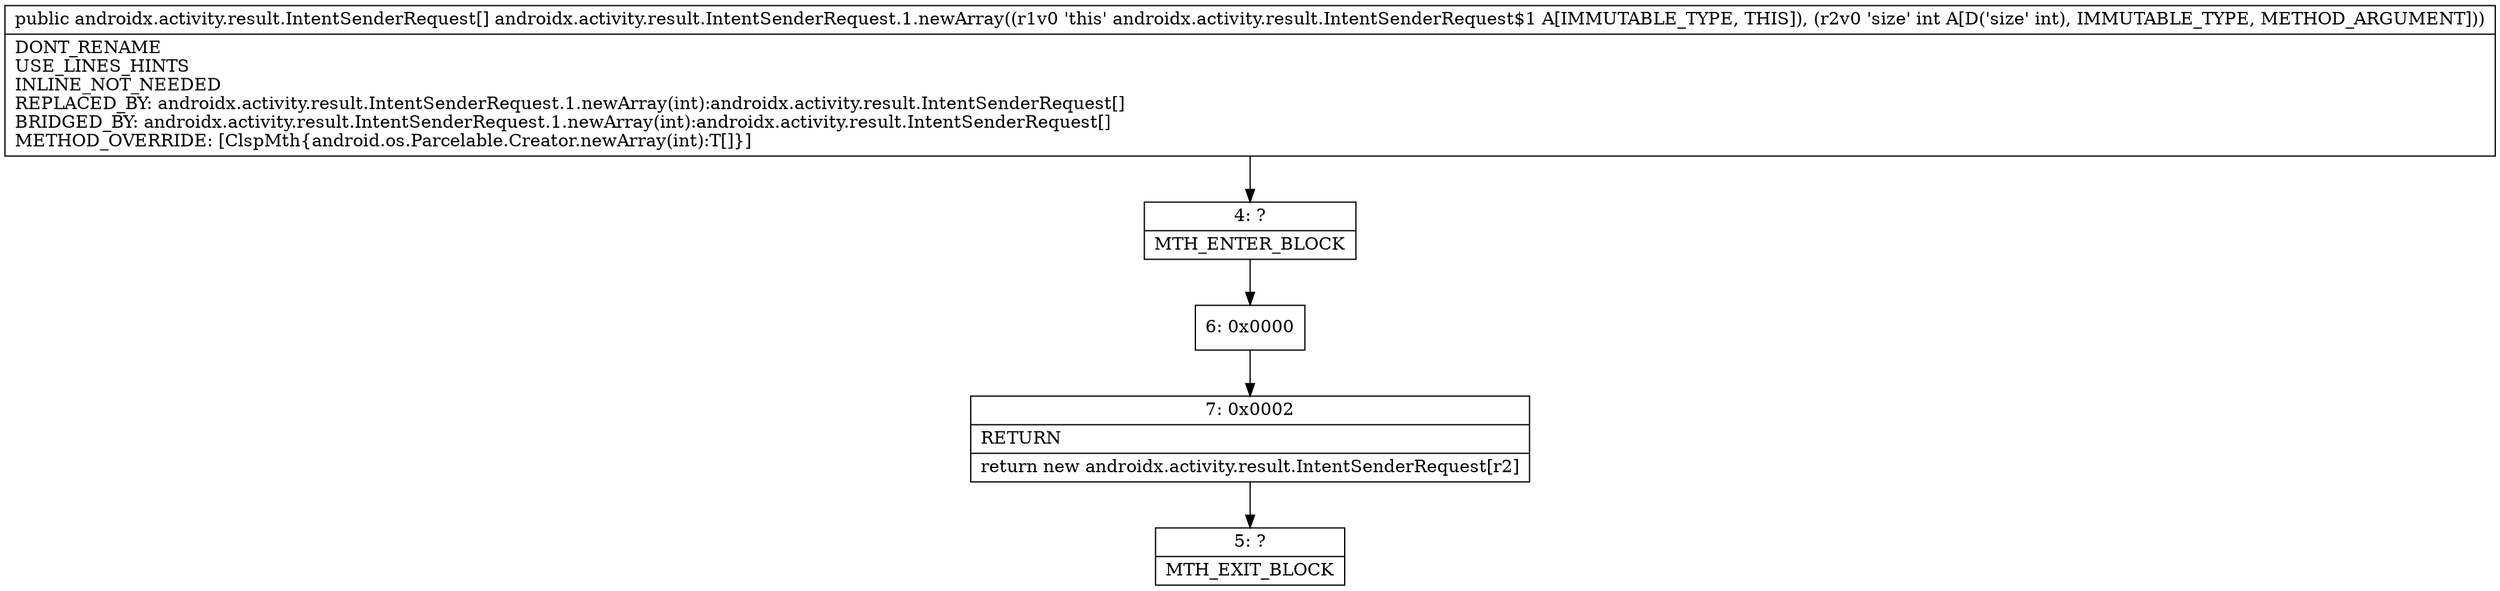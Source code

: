 digraph "CFG forandroidx.activity.result.IntentSenderRequest.1.newArray(I)[Landroidx\/activity\/result\/IntentSenderRequest;" {
Node_4 [shape=record,label="{4\:\ ?|MTH_ENTER_BLOCK\l}"];
Node_6 [shape=record,label="{6\:\ 0x0000}"];
Node_7 [shape=record,label="{7\:\ 0x0002|RETURN\l|return new androidx.activity.result.IntentSenderRequest[r2]\l}"];
Node_5 [shape=record,label="{5\:\ ?|MTH_EXIT_BLOCK\l}"];
MethodNode[shape=record,label="{public androidx.activity.result.IntentSenderRequest[] androidx.activity.result.IntentSenderRequest.1.newArray((r1v0 'this' androidx.activity.result.IntentSenderRequest$1 A[IMMUTABLE_TYPE, THIS]), (r2v0 'size' int A[D('size' int), IMMUTABLE_TYPE, METHOD_ARGUMENT]))  | DONT_RENAME\lUSE_LINES_HINTS\lINLINE_NOT_NEEDED\lREPLACED_BY: androidx.activity.result.IntentSenderRequest.1.newArray(int):androidx.activity.result.IntentSenderRequest[]\lBRIDGED_BY: androidx.activity.result.IntentSenderRequest.1.newArray(int):androidx.activity.result.IntentSenderRequest[]\lMETHOD_OVERRIDE: [ClspMth\{android.os.Parcelable.Creator.newArray(int):T[]\}]\l}"];
MethodNode -> Node_4;Node_4 -> Node_6;
Node_6 -> Node_7;
Node_7 -> Node_5;
}


